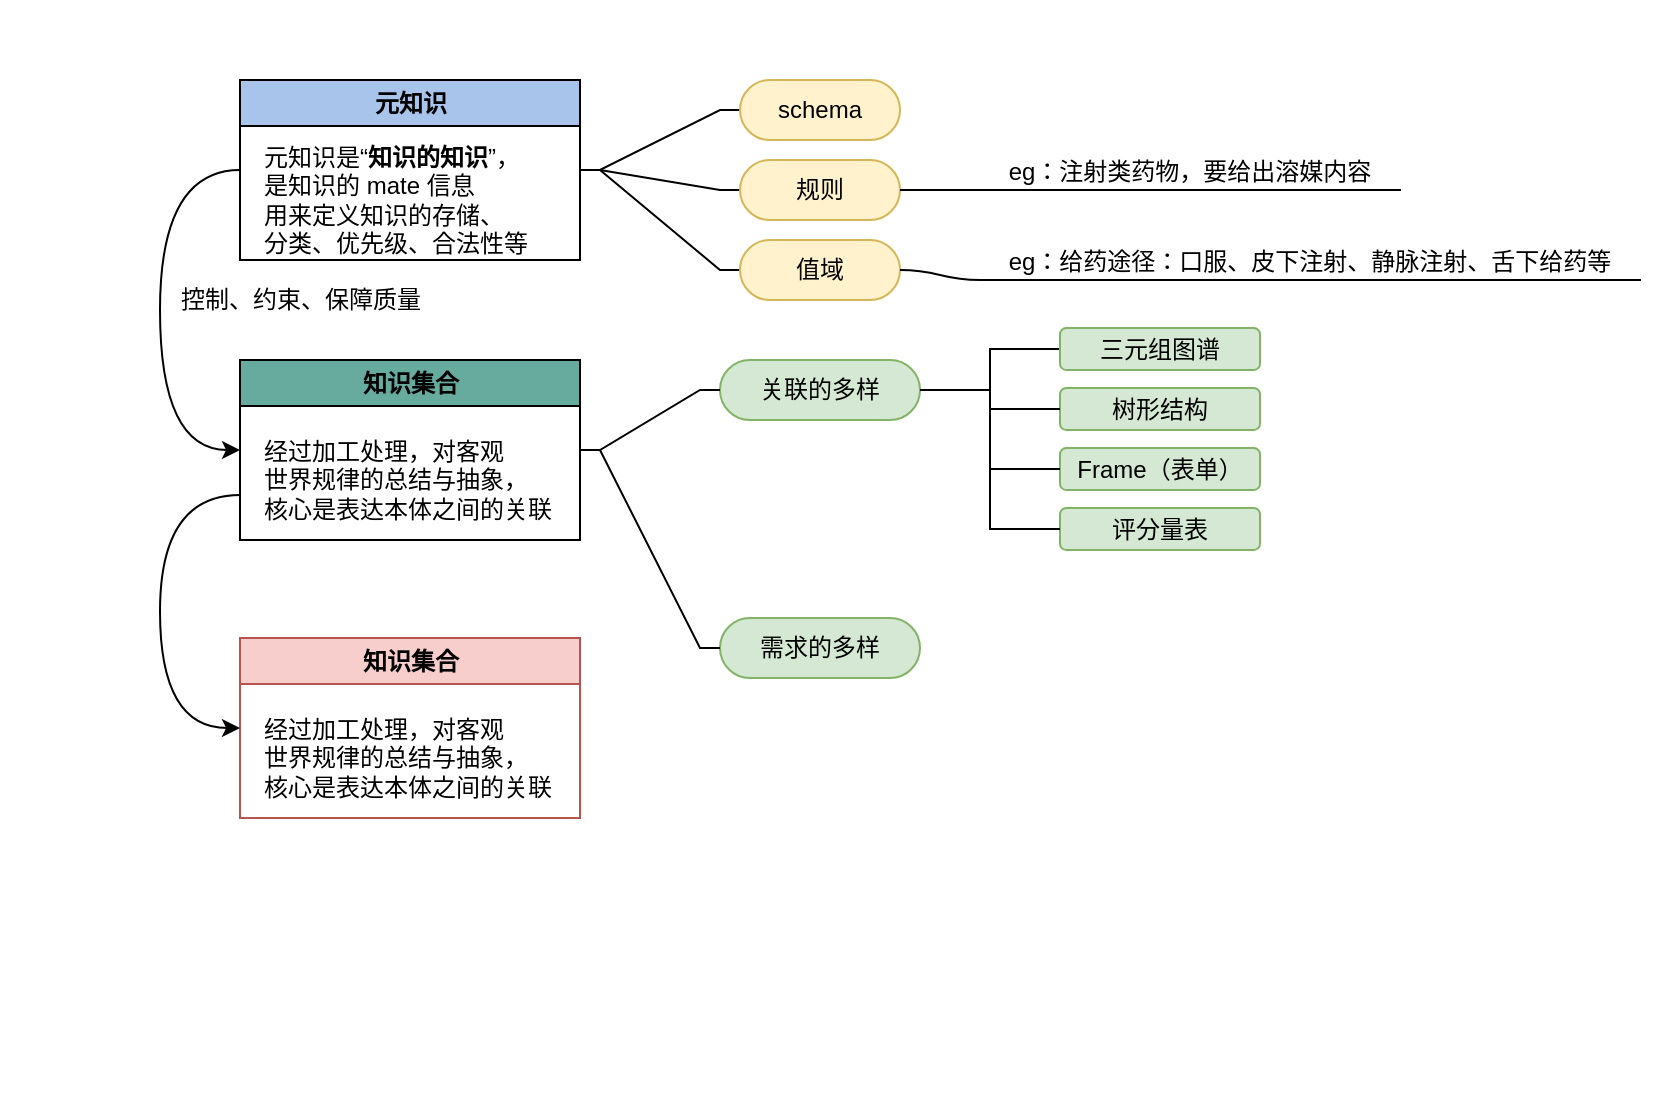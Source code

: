 <mxfile version="16.5.3" type="github">
  <diagram id="lODO2Ho19lS363PkOUxg" name="Page-1">
    <mxGraphModel dx="1051" dy="654" grid="1" gridSize="10" guides="1" tooltips="1" connect="1" arrows="1" fold="1" page="0" pageScale="1" pageWidth="827" pageHeight="1169" math="0" shadow="0">
      <root>
        <mxCell id="0" />
        <mxCell id="1" parent="0" />
        <mxCell id="Elu3GBamNisNBWZrPOnw-19" value="这是第一个" style="swimlane;startSize=20;horizontal=1;containerType=tree;swimlaneHead=0;swimlaneBody=0;noLabel=1;strokeColor=none;" parent="1" vertex="1">
          <mxGeometry x="30" y="31" width="830" height="549" as="geometry" />
        </mxCell>
        <mxCell id="Elu3GBamNisNBWZrPOnw-20" value="" style="edgeStyle=entityRelationEdgeStyle;startArrow=none;endArrow=none;segment=10;rounded=0;arcSize=40;" parent="Elu3GBamNisNBWZrPOnw-19" source="Elu3GBamNisNBWZrPOnw-24" target="Elu3GBamNisNBWZrPOnw-25" edge="1">
          <mxGeometry relative="1" as="geometry" />
        </mxCell>
        <mxCell id="DxxxkKUG97s_HWiAUXKt-37" style="edgeStyle=orthogonalEdgeStyle;curved=1;rounded=1;jumpSize=6;orthogonalLoop=1;jettySize=auto;html=1;exitX=0;exitY=0.5;exitDx=0;exitDy=0;entryX=0;entryY=0.5;entryDx=0;entryDy=0;fontColor=#000000;elbow=vertical;" edge="1" parent="Elu3GBamNisNBWZrPOnw-19" source="Elu3GBamNisNBWZrPOnw-24" target="DxxxkKUG97s_HWiAUXKt-21">
          <mxGeometry relative="1" as="geometry">
            <Array as="points">
              <mxPoint x="80" y="85" />
              <mxPoint x="80" y="225" />
            </Array>
          </mxGeometry>
        </mxCell>
        <mxCell id="Elu3GBamNisNBWZrPOnw-24" value="元知识" style="swimlane;fontFamily=Helvetica;fontSize=12;fontColor=rgb(0, 0, 0);align=center;strokeColor=rgb(0, 0, 0);fillColor=#A9C4EB;html=1;container=0;startSize=23;" parent="Elu3GBamNisNBWZrPOnw-19" vertex="1">
          <mxGeometry x="120" y="40" width="170" height="90" as="geometry" />
        </mxCell>
        <mxCell id="DxxxkKUG97s_HWiAUXKt-12" value="&lt;div&gt;元知识是“&lt;b&gt;知识的知识&lt;/b&gt;”，&lt;/div&gt;&lt;div&gt;是知识的 mate 信息&lt;/div&gt;&lt;div&gt;用来定义知识的存储、&lt;/div&gt;&lt;div&gt;分类、优先级、合法性等&lt;/div&gt;" style="text;html=1;align=left;verticalAlign=middle;resizable=0;points=[];autosize=1;strokeColor=none;fillColor=none;" vertex="1" parent="Elu3GBamNisNBWZrPOnw-24">
          <mxGeometry x="10" y="30" width="150" height="60" as="geometry" />
        </mxCell>
        <mxCell id="Elu3GBamNisNBWZrPOnw-25" value="schema" style="whiteSpace=wrap;html=1;rounded=1;arcSize=50;align=center;verticalAlign=middle;strokeWidth=1;autosize=1;spacing=4;treeFolding=1;treeMoving=1;newEdgeStyle={&quot;edgeStyle&quot;:&quot;entityRelationEdgeStyle&quot;,&quot;startArrow&quot;:&quot;none&quot;,&quot;endArrow&quot;:&quot;none&quot;,&quot;segment&quot;:10,&quot;curved&quot;:1};fillColor=#fff2cc;strokeColor=#d6b656;" parent="Elu3GBamNisNBWZrPOnw-19" vertex="1">
          <mxGeometry x="370" y="40" width="80" height="30" as="geometry" />
        </mxCell>
        <mxCell id="DxxxkKUG97s_HWiAUXKt-10" value="" style="edgeStyle=entityRelationEdgeStyle;startArrow=none;endArrow=none;segment=10;rounded=0;arcSize=40;" edge="1" target="DxxxkKUG97s_HWiAUXKt-11" source="Elu3GBamNisNBWZrPOnw-24" parent="Elu3GBamNisNBWZrPOnw-19">
          <mxGeometry relative="1" as="geometry">
            <mxPoint x="260" y="280" as="sourcePoint" />
          </mxGeometry>
        </mxCell>
        <mxCell id="DxxxkKUG97s_HWiAUXKt-11" value="规则" style="whiteSpace=wrap;html=1;rounded=1;arcSize=50;align=center;verticalAlign=middle;strokeWidth=1;autosize=1;spacing=4;treeFolding=1;treeMoving=1;newEdgeStyle={&quot;edgeStyle&quot;:&quot;entityRelationEdgeStyle&quot;,&quot;startArrow&quot;:&quot;none&quot;,&quot;endArrow&quot;:&quot;none&quot;,&quot;segment&quot;:10,&quot;curved&quot;:1};fillColor=#fff2cc;strokeColor=#d6b656;" vertex="1" parent="Elu3GBamNisNBWZrPOnw-19">
          <mxGeometry x="370" y="80" width="80" height="30" as="geometry" />
        </mxCell>
        <mxCell id="DxxxkKUG97s_HWiAUXKt-14" value="" style="edgeStyle=entityRelationEdgeStyle;startArrow=none;endArrow=none;segment=10;rounded=0;jumpSize=6;arcSize=40;" edge="1" target="DxxxkKUG97s_HWiAUXKt-15" source="Elu3GBamNisNBWZrPOnw-24" parent="Elu3GBamNisNBWZrPOnw-19">
          <mxGeometry relative="1" as="geometry">
            <mxPoint x="320" y="115" as="sourcePoint" />
          </mxGeometry>
        </mxCell>
        <mxCell id="DxxxkKUG97s_HWiAUXKt-15" value="值域" style="whiteSpace=wrap;html=1;rounded=1;arcSize=50;align=center;verticalAlign=middle;strokeWidth=1;autosize=1;spacing=4;treeFolding=1;treeMoving=1;newEdgeStyle={&quot;edgeStyle&quot;:&quot;entityRelationEdgeStyle&quot;,&quot;startArrow&quot;:&quot;none&quot;,&quot;endArrow&quot;:&quot;none&quot;,&quot;segment&quot;:10,&quot;curved&quot;:1};fillColor=#fff2cc;strokeColor=#d6b656;" vertex="1" parent="Elu3GBamNisNBWZrPOnw-19">
          <mxGeometry x="370" y="120" width="80" height="30" as="geometry" />
        </mxCell>
        <mxCell id="DxxxkKUG97s_HWiAUXKt-16" value="&lt;div&gt;eg：注射类药物，要给出溶媒内容&lt;/div&gt;" style="whiteSpace=wrap;html=1;shape=partialRectangle;top=0;left=0;bottom=1;right=0;points=[[0,1],[1,1]];fillColor=none;align=center;verticalAlign=bottom;routingCenterY=0.5;snapToPoint=1;recursiveResize=0;autosize=1;treeFolding=1;treeMoving=1;newEdgeStyle={&quot;edgeStyle&quot;:&quot;entityRelationEdgeStyle&quot;,&quot;startArrow&quot;:&quot;none&quot;,&quot;endArrow&quot;:&quot;none&quot;,&quot;segment&quot;:10,&quot;curved&quot;:1};fontColor=#000000;" vertex="1" parent="Elu3GBamNisNBWZrPOnw-19">
          <mxGeometry x="490" y="75" width="210" height="20" as="geometry" />
        </mxCell>
        <mxCell id="DxxxkKUG97s_HWiAUXKt-17" value="" style="edgeStyle=entityRelationEdgeStyle;startArrow=none;endArrow=none;segment=10;curved=1;rounded=1;fontColor=#C3ABD0;jumpSize=6;" edge="1" target="DxxxkKUG97s_HWiAUXKt-16" parent="Elu3GBamNisNBWZrPOnw-19" source="DxxxkKUG97s_HWiAUXKt-11">
          <mxGeometry relative="1" as="geometry">
            <mxPoint x="490" y="90" as="sourcePoint" />
          </mxGeometry>
        </mxCell>
        <mxCell id="DxxxkKUG97s_HWiAUXKt-18" value="&lt;div&gt;eg：给药途径：口服、皮下注射、静脉注射、舌下给药等&lt;/div&gt;" style="whiteSpace=wrap;html=1;shape=partialRectangle;top=0;left=0;bottom=1;right=0;points=[[0,1],[1,1]];fillColor=none;align=center;verticalAlign=bottom;routingCenterY=0.5;snapToPoint=1;recursiveResize=0;autosize=1;treeFolding=1;treeMoving=1;newEdgeStyle={&quot;edgeStyle&quot;:&quot;entityRelationEdgeStyle&quot;,&quot;startArrow&quot;:&quot;none&quot;,&quot;endArrow&quot;:&quot;none&quot;,&quot;segment&quot;:10,&quot;curved&quot;:1};fontColor=#000000;" vertex="1" parent="Elu3GBamNisNBWZrPOnw-19">
          <mxGeometry x="490" y="120" width="330" height="20" as="geometry" />
        </mxCell>
        <mxCell id="DxxxkKUG97s_HWiAUXKt-19" value="" style="edgeStyle=entityRelationEdgeStyle;startArrow=none;endArrow=none;segment=10;curved=1;rounded=1;fontColor=#C3ABD0;jumpSize=6;" edge="1" parent="Elu3GBamNisNBWZrPOnw-19" source="DxxxkKUG97s_HWiAUXKt-15" target="DxxxkKUG97s_HWiAUXKt-18">
          <mxGeometry relative="1" as="geometry">
            <mxPoint x="470" y="160" as="sourcePoint" />
            <mxPoint x="660" y="225" as="targetPoint" />
          </mxGeometry>
        </mxCell>
        <mxCell id="DxxxkKUG97s_HWiAUXKt-21" value="知识集合" style="swimlane;fontFamily=Helvetica;fontSize=12;fontColor=rgb(0, 0, 0);align=center;strokeColor=rgb(0, 0, 0);fillColor=#67AB9F;html=1;container=0;startSize=23;" vertex="1" parent="Elu3GBamNisNBWZrPOnw-19">
          <mxGeometry x="120" y="180" width="170" height="90" as="geometry" />
        </mxCell>
        <mxCell id="DxxxkKUG97s_HWiAUXKt-22" value="&lt;div&gt;经过加工处理，对客观&lt;/div&gt;&lt;div&gt;世界规律的总结与抽象，&lt;/div&gt;&lt;div&gt;核心是表达本体之间的关联&lt;/div&gt;" style="text;html=1;align=left;verticalAlign=middle;resizable=0;points=[];autosize=1;strokeColor=none;fillColor=none;" vertex="1" parent="DxxxkKUG97s_HWiAUXKt-21">
          <mxGeometry x="10" y="35" width="160" height="50" as="geometry" />
        </mxCell>
        <mxCell id="DxxxkKUG97s_HWiAUXKt-43" style="edgeStyle=orthogonalEdgeStyle;rounded=1;jumpSize=6;orthogonalLoop=1;jettySize=auto;html=1;fontColor=#000000;arcSize=0;endArrow=none;endFill=0;" edge="1" parent="Elu3GBamNisNBWZrPOnw-19" source="DxxxkKUG97s_HWiAUXKt-23" target="DxxxkKUG97s_HWiAUXKt-42">
          <mxGeometry relative="1" as="geometry" />
        </mxCell>
        <mxCell id="DxxxkKUG97s_HWiAUXKt-23" value="关联的多样" style="whiteSpace=wrap;html=1;rounded=1;arcSize=50;align=center;verticalAlign=middle;strokeWidth=1;autosize=1;spacing=4;treeFolding=1;treeMoving=1;newEdgeStyle={&quot;edgeStyle&quot;:&quot;entityRelationEdgeStyle&quot;,&quot;startArrow&quot;:&quot;none&quot;,&quot;endArrow&quot;:&quot;none&quot;,&quot;segment&quot;:10,&quot;curved&quot;:1};fillColor=#d5e8d4;strokeColor=#82b366;" vertex="1" parent="Elu3GBamNisNBWZrPOnw-19">
          <mxGeometry x="360" y="180" width="100" height="30" as="geometry" />
        </mxCell>
        <mxCell id="DxxxkKUG97s_HWiAUXKt-20" value="" style="edgeStyle=entityRelationEdgeStyle;startArrow=none;endArrow=none;segment=10;rounded=0;arcSize=40;" edge="1" parent="Elu3GBamNisNBWZrPOnw-19" source="DxxxkKUG97s_HWiAUXKt-21" target="DxxxkKUG97s_HWiAUXKt-23">
          <mxGeometry relative="1" as="geometry" />
        </mxCell>
        <mxCell id="DxxxkKUG97s_HWiAUXKt-41" value="&lt;div&gt;控制、约束、保障质量&lt;/div&gt;" style="text;html=1;align=center;verticalAlign=middle;resizable=0;points=[];autosize=1;strokeColor=none;fillColor=none;fontColor=#000000;" vertex="1" parent="Elu3GBamNisNBWZrPOnw-19">
          <mxGeometry x="80" y="140" width="140" height="20" as="geometry" />
        </mxCell>
        <mxCell id="DxxxkKUG97s_HWiAUXKt-42" value="三元组图谱" style="rounded=1;whiteSpace=wrap;html=1;strokeWidth=1;fillColor=#d5e8d4;strokeColor=#82b366;" vertex="1" parent="Elu3GBamNisNBWZrPOnw-19">
          <mxGeometry x="530" y="164" width="100" height="21" as="geometry" />
        </mxCell>
        <mxCell id="DxxxkKUG97s_HWiAUXKt-44" value="树形结构" style="rounded=1;whiteSpace=wrap;html=1;strokeWidth=1;fillColor=#d5e8d4;strokeColor=#82b366;" vertex="1" parent="Elu3GBamNisNBWZrPOnw-19">
          <mxGeometry x="530" y="194" width="100" height="21" as="geometry" />
        </mxCell>
        <mxCell id="DxxxkKUG97s_HWiAUXKt-45" style="edgeStyle=orthogonalEdgeStyle;rounded=1;jumpSize=6;orthogonalLoop=1;jettySize=auto;html=1;fontColor=#000000;arcSize=0;endArrow=none;endFill=0;" edge="1" parent="Elu3GBamNisNBWZrPOnw-19" source="DxxxkKUG97s_HWiAUXKt-23" target="DxxxkKUG97s_HWiAUXKt-44">
          <mxGeometry relative="1" as="geometry">
            <mxPoint x="470" y="205" as="sourcePoint" />
            <mxPoint x="540" y="199.5" as="targetPoint" />
          </mxGeometry>
        </mxCell>
        <mxCell id="DxxxkKUG97s_HWiAUXKt-46" value="Frame（表单）" style="rounded=1;whiteSpace=wrap;html=1;strokeWidth=1;fillColor=#d5e8d4;strokeColor=#82b366;" vertex="1" parent="Elu3GBamNisNBWZrPOnw-19">
          <mxGeometry x="530" y="224" width="100" height="21" as="geometry" />
        </mxCell>
        <mxCell id="DxxxkKUG97s_HWiAUXKt-47" value="评分量表" style="rounded=1;whiteSpace=wrap;html=1;strokeWidth=1;fillColor=#d5e8d4;strokeColor=#82b366;" vertex="1" parent="Elu3GBamNisNBWZrPOnw-19">
          <mxGeometry x="530" y="254" width="100" height="21" as="geometry" />
        </mxCell>
        <mxCell id="DxxxkKUG97s_HWiAUXKt-48" style="edgeStyle=orthogonalEdgeStyle;rounded=1;jumpSize=6;orthogonalLoop=1;jettySize=auto;html=1;fontColor=#000000;arcSize=0;entryX=0;entryY=0.5;entryDx=0;entryDy=0;endArrow=none;endFill=0;" edge="1" parent="Elu3GBamNisNBWZrPOnw-19" source="DxxxkKUG97s_HWiAUXKt-23" target="DxxxkKUG97s_HWiAUXKt-46">
          <mxGeometry relative="1" as="geometry">
            <mxPoint x="470" y="205" as="sourcePoint" />
            <mxPoint x="540" y="230.5" as="targetPoint" />
          </mxGeometry>
        </mxCell>
        <mxCell id="DxxxkKUG97s_HWiAUXKt-49" style="edgeStyle=orthogonalEdgeStyle;rounded=1;jumpSize=6;orthogonalLoop=1;jettySize=auto;html=1;fontColor=#000000;arcSize=0;entryX=0;entryY=0.5;entryDx=0;entryDy=0;endArrow=none;endFill=0;" edge="1" parent="Elu3GBamNisNBWZrPOnw-19" source="DxxxkKUG97s_HWiAUXKt-23" target="DxxxkKUG97s_HWiAUXKt-47">
          <mxGeometry relative="1" as="geometry">
            <mxPoint x="480" y="215" as="sourcePoint" />
            <mxPoint x="550" y="240.5" as="targetPoint" />
          </mxGeometry>
        </mxCell>
        <mxCell id="DxxxkKUG97s_HWiAUXKt-56" value="知识集合" style="swimlane;fontFamily=Helvetica;fontSize=12;align=center;strokeColor=#b85450;fillColor=#f8cecc;html=1;container=0;startSize=23;" vertex="1" parent="Elu3GBamNisNBWZrPOnw-19">
          <mxGeometry x="120" y="319" width="170" height="90" as="geometry" />
        </mxCell>
        <mxCell id="DxxxkKUG97s_HWiAUXKt-57" value="&lt;div&gt;经过加工处理，对客观&lt;/div&gt;&lt;div&gt;世界规律的总结与抽象，&lt;/div&gt;&lt;div&gt;核心是表达本体之间的关联&lt;/div&gt;" style="text;html=1;align=left;verticalAlign=middle;resizable=0;points=[];autosize=1;strokeColor=none;fillColor=none;" vertex="1" parent="DxxxkKUG97s_HWiAUXKt-56">
          <mxGeometry x="10" y="35" width="160" height="50" as="geometry" />
        </mxCell>
        <mxCell id="DxxxkKUG97s_HWiAUXKt-58" style="edgeStyle=orthogonalEdgeStyle;curved=1;rounded=1;jumpSize=6;orthogonalLoop=1;jettySize=auto;html=1;exitX=0;exitY=0.75;exitDx=0;exitDy=0;entryX=0;entryY=0.5;entryDx=0;entryDy=0;fontColor=#000000;elbow=vertical;" edge="1" parent="Elu3GBamNisNBWZrPOnw-19" source="DxxxkKUG97s_HWiAUXKt-21" target="DxxxkKUG97s_HWiAUXKt-56">
          <mxGeometry relative="1" as="geometry">
            <mxPoint x="130" y="95" as="sourcePoint" />
            <mxPoint x="130" y="235" as="targetPoint" />
            <Array as="points">
              <mxPoint x="80" y="248" />
              <mxPoint x="80" y="364" />
            </Array>
          </mxGeometry>
        </mxCell>
        <mxCell id="DxxxkKUG97s_HWiAUXKt-51" value="需求的多样" style="whiteSpace=wrap;html=1;rounded=1;arcSize=50;align=center;verticalAlign=middle;strokeWidth=1;autosize=1;spacing=4;treeFolding=1;treeMoving=1;newEdgeStyle={&quot;edgeStyle&quot;:&quot;entityRelationEdgeStyle&quot;,&quot;startArrow&quot;:&quot;none&quot;,&quot;endArrow&quot;:&quot;none&quot;,&quot;segment&quot;:10,&quot;curved&quot;:1};fillColor=#d5e8d4;strokeColor=#82b366;" vertex="1" parent="1">
          <mxGeometry x="390" y="340" width="100" height="30" as="geometry" />
        </mxCell>
        <mxCell id="DxxxkKUG97s_HWiAUXKt-50" value="" style="edgeStyle=entityRelationEdgeStyle;startArrow=none;endArrow=none;segment=10;rounded=0;arcSize=40;" edge="1" target="DxxxkKUG97s_HWiAUXKt-51" source="DxxxkKUG97s_HWiAUXKt-21" parent="1">
          <mxGeometry relative="1" as="geometry">
            <mxPoint x="350" y="287" as="sourcePoint" />
          </mxGeometry>
        </mxCell>
      </root>
    </mxGraphModel>
  </diagram>
</mxfile>
